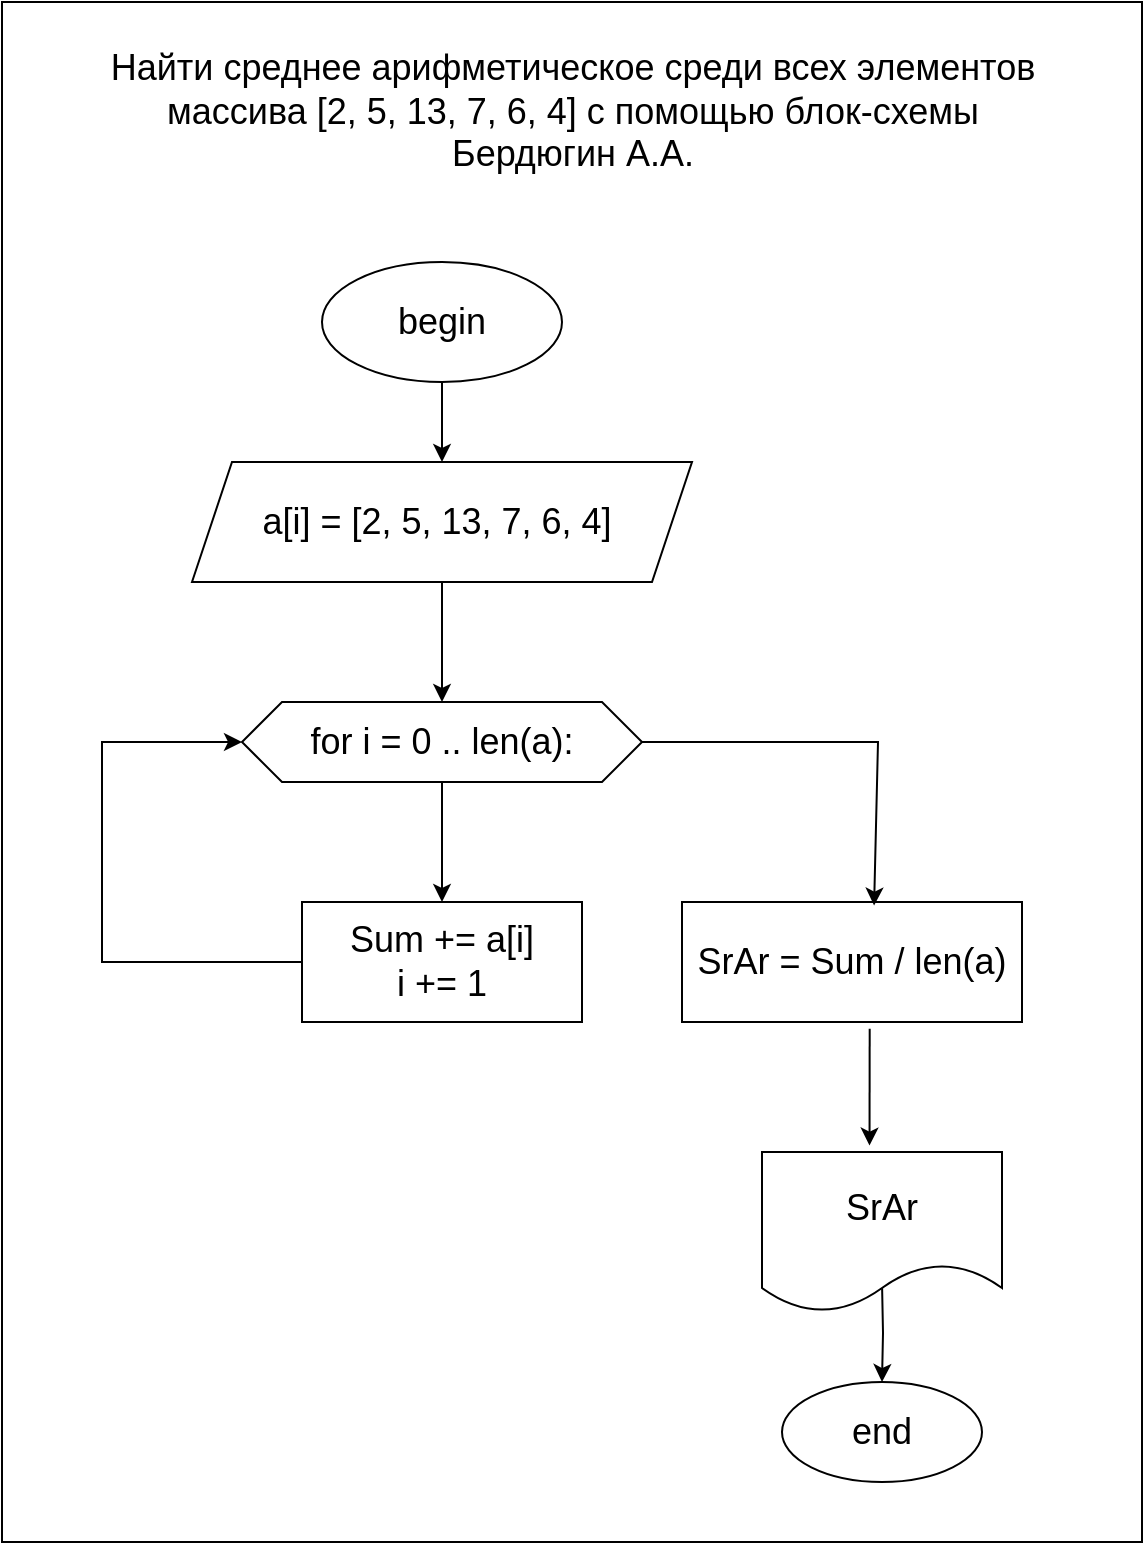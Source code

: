 <mxfile version="22.1.18" type="google">
  <diagram name="Page-1" id="74e2e168-ea6b-b213-b513-2b3c1d86103e">
    <mxGraphModel grid="1" page="1" gridSize="10" guides="1" tooltips="1" connect="1" arrows="1" fold="1" pageScale="1" pageWidth="1100" pageHeight="850" background="none" math="0" shadow="0">
      <root>
        <mxCell id="0" />
        <mxCell id="1" parent="0" />
        <mxCell id="qSMIVQ7cLq_VvXQqjQAj-14" value="" style="rounded=0;whiteSpace=wrap;html=1;" vertex="1" parent="1">
          <mxGeometry x="230" y="-190" width="570" height="770" as="geometry" />
        </mxCell>
        <mxCell id="qSMIVQ7cLq_VvXQqjQAj-1" value="&lt;font style=&quot;font-size: 18px;&quot;&gt;begin&lt;/font&gt;" style="ellipse;whiteSpace=wrap;html=1;" vertex="1" parent="1">
          <mxGeometry x="390" y="-60" width="120" height="60" as="geometry" />
        </mxCell>
        <mxCell id="qSMIVQ7cLq_VvXQqjQAj-2" style="edgeStyle=orthogonalEdgeStyle;rounded=0;orthogonalLoop=1;jettySize=auto;html=1;exitX=0.5;exitY=1;exitDx=0;exitDy=0;" edge="1" parent="1" source="qSMIVQ7cLq_VvXQqjQAj-3">
          <mxGeometry relative="1" as="geometry">
            <mxPoint x="450" y="160" as="targetPoint" />
          </mxGeometry>
        </mxCell>
        <mxCell id="qSMIVQ7cLq_VvXQqjQAj-3" value="&lt;font style=&quot;font-size: 18px;&quot;&gt;a[i] = [2, 5, 13, 7, 6, 4]&amp;nbsp;&lt;/font&gt;" style="shape=parallelogram;perimeter=parallelogramPerimeter;whiteSpace=wrap;html=1;fixedSize=1;" vertex="1" parent="1">
          <mxGeometry x="325" y="40" width="250" height="60" as="geometry" />
        </mxCell>
        <mxCell id="qSMIVQ7cLq_VvXQqjQAj-4" value="" style="endArrow=classic;html=1;rounded=0;exitX=0.5;exitY=1;exitDx=0;exitDy=0;entryX=0.5;entryY=0;entryDx=0;entryDy=0;" edge="1" parent="1" source="qSMIVQ7cLq_VvXQqjQAj-1" target="qSMIVQ7cLq_VvXQqjQAj-3">
          <mxGeometry width="50" height="50" relative="1" as="geometry">
            <mxPoint x="440" y="160" as="sourcePoint" />
            <mxPoint x="490" y="110" as="targetPoint" />
          </mxGeometry>
        </mxCell>
        <mxCell id="qSMIVQ7cLq_VvXQqjQAj-6" value="&lt;font style=&quot;font-size: 18px;&quot;&gt;Sum += a[i]&lt;br&gt;i += 1&lt;br&gt;&lt;/font&gt;" style="rounded=0;whiteSpace=wrap;html=1;" vertex="1" parent="1">
          <mxGeometry x="380" y="260" width="140" height="60" as="geometry" />
        </mxCell>
        <mxCell id="qSMIVQ7cLq_VvXQqjQAj-9" style="edgeStyle=orthogonalEdgeStyle;rounded=0;orthogonalLoop=1;jettySize=auto;html=1;" edge="1" parent="1" target="qSMIVQ7cLq_VvXQqjQAj-11">
          <mxGeometry relative="1" as="geometry">
            <mxPoint x="670" y="490" as="targetPoint" />
            <mxPoint x="670" y="450" as="sourcePoint" />
          </mxGeometry>
        </mxCell>
        <mxCell id="qSMIVQ7cLq_VvXQqjQAj-11" value="&lt;font style=&quot;font-size: 18px;&quot;&gt;end&lt;/font&gt;" style="ellipse;whiteSpace=wrap;html=1;" vertex="1" parent="1">
          <mxGeometry x="620" y="500" width="100" height="50" as="geometry" />
        </mxCell>
        <mxCell id="qSMIVQ7cLq_VvXQqjQAj-12" value="&lt;font style=&quot;font-size: 18px;&quot;&gt;Найти среднее арифметическое среди всех элементов массива [2, 5, 13, 7, 6, 4] с помощью блок-схемы&lt;br&gt;Бердюгин А.А.&lt;br&gt;&lt;/font&gt;" style="text;html=1;strokeColor=none;fillColor=none;align=center;verticalAlign=middle;whiteSpace=wrap;rounded=0;" vertex="1" parent="1">
          <mxGeometry x="267.5" y="-140" width="495" height="10" as="geometry" />
        </mxCell>
        <mxCell id="qSMIVQ7cLq_VvXQqjQAj-15" value="&lt;font style=&quot;font-size: 18px;&quot;&gt;for i = 0 .. len(a):&lt;/font&gt;" style="shape=hexagon;perimeter=hexagonPerimeter2;whiteSpace=wrap;html=1;fixedSize=1;" vertex="1" parent="1">
          <mxGeometry x="350" y="160" width="200" height="40" as="geometry" />
        </mxCell>
        <mxCell id="qSMIVQ7cLq_VvXQqjQAj-20" value="" style="endArrow=classic;html=1;rounded=0;exitX=0.5;exitY=1;exitDx=0;exitDy=0;" edge="1" parent="1" source="qSMIVQ7cLq_VvXQqjQAj-15">
          <mxGeometry width="50" height="50" relative="1" as="geometry">
            <mxPoint x="460" y="440" as="sourcePoint" />
            <mxPoint x="450" y="260" as="targetPoint" />
          </mxGeometry>
        </mxCell>
        <mxCell id="qSMIVQ7cLq_VvXQqjQAj-21" value="&lt;font style=&quot;font-size: 18px;&quot;&gt;SrAr = Sum / len(a)&lt;/font&gt;" style="rounded=0;whiteSpace=wrap;html=1;" vertex="1" parent="1">
          <mxGeometry x="570" y="260" width="170" height="60" as="geometry" />
        </mxCell>
        <mxCell id="qSMIVQ7cLq_VvXQqjQAj-22" value="" style="endArrow=classic;html=1;rounded=0;exitX=0;exitY=0.5;exitDx=0;exitDy=0;entryX=0;entryY=0.5;entryDx=0;entryDy=0;" edge="1" parent="1" source="qSMIVQ7cLq_VvXQqjQAj-6" target="qSMIVQ7cLq_VvXQqjQAj-15">
          <mxGeometry width="50" height="50" relative="1" as="geometry">
            <mxPoint x="210" y="290" as="sourcePoint" />
            <mxPoint x="260" y="240" as="targetPoint" />
            <Array as="points">
              <mxPoint x="280" y="290" />
              <mxPoint x="280" y="180" />
            </Array>
          </mxGeometry>
        </mxCell>
        <mxCell id="qSMIVQ7cLq_VvXQqjQAj-23" value="" style="endArrow=classic;html=1;rounded=0;exitX=1;exitY=0.5;exitDx=0;exitDy=0;entryX=0.565;entryY=0.03;entryDx=0;entryDy=0;entryPerimeter=0;" edge="1" parent="1" source="qSMIVQ7cLq_VvXQqjQAj-15" target="qSMIVQ7cLq_VvXQqjQAj-21">
          <mxGeometry width="50" height="50" relative="1" as="geometry">
            <mxPoint x="460" y="440" as="sourcePoint" />
            <mxPoint x="510" y="390" as="targetPoint" />
            <Array as="points">
              <mxPoint x="668" y="180" />
            </Array>
          </mxGeometry>
        </mxCell>
        <mxCell id="qSMIVQ7cLq_VvXQqjQAj-26" value="" style="endArrow=classic;html=1;rounded=0;exitX=0.552;exitY=1.057;exitDx=0;exitDy=0;exitPerimeter=0;entryX=0.448;entryY=-0.04;entryDx=0;entryDy=0;entryPerimeter=0;" edge="1" parent="1" source="qSMIVQ7cLq_VvXQqjQAj-21" target="qSMIVQ7cLq_VvXQqjQAj-27">
          <mxGeometry width="50" height="50" relative="1" as="geometry">
            <mxPoint x="690" y="380" as="sourcePoint" />
            <mxPoint x="740" y="330" as="targetPoint" />
          </mxGeometry>
        </mxCell>
        <mxCell id="qSMIVQ7cLq_VvXQqjQAj-27" value="&lt;font style=&quot;font-size: 18px;&quot;&gt;SrAr&lt;/font&gt;" style="shape=document;whiteSpace=wrap;html=1;boundedLbl=1;" vertex="1" parent="1">
          <mxGeometry x="610" y="385" width="120" height="80" as="geometry" />
        </mxCell>
      </root>
    </mxGraphModel>
  </diagram>
</mxfile>
